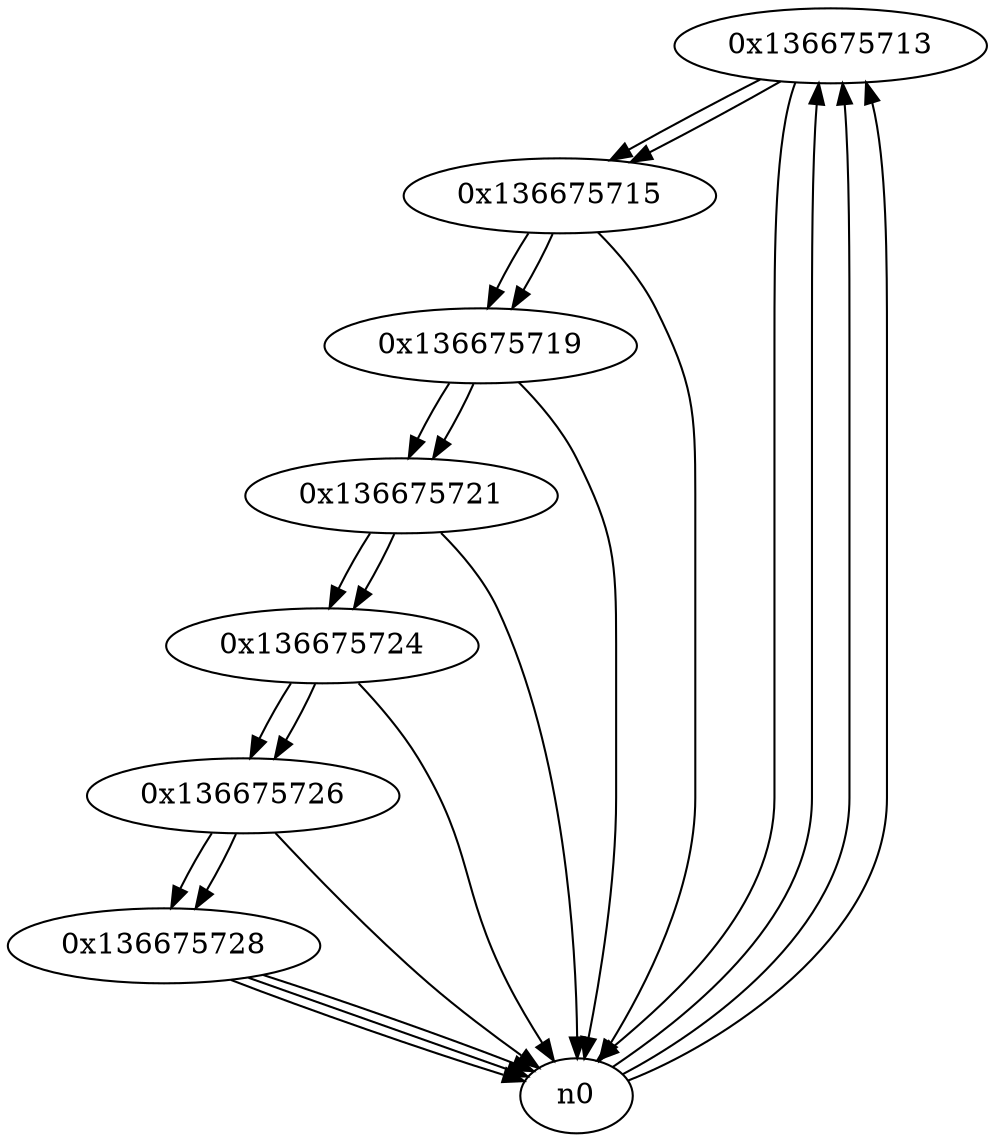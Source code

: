 digraph G{
/* nodes */
  n1 [label="0x136675713"]
  n2 [label="0x136675715"]
  n3 [label="0x136675719"]
  n4 [label="0x136675721"]
  n5 [label="0x136675724"]
  n6 [label="0x136675726"]
  n7 [label="0x136675728"]
/* edges */
n1 -> n2;
n1 -> n0;
n0 -> n1;
n0 -> n1;
n0 -> n1;
n2 -> n3;
n2 -> n0;
n1 -> n2;
n3 -> n4;
n3 -> n0;
n2 -> n3;
n4 -> n5;
n4 -> n0;
n3 -> n4;
n5 -> n6;
n5 -> n0;
n4 -> n5;
n6 -> n7;
n6 -> n0;
n5 -> n6;
n7 -> n0;
n7 -> n0;
n7 -> n0;
n6 -> n7;
}
